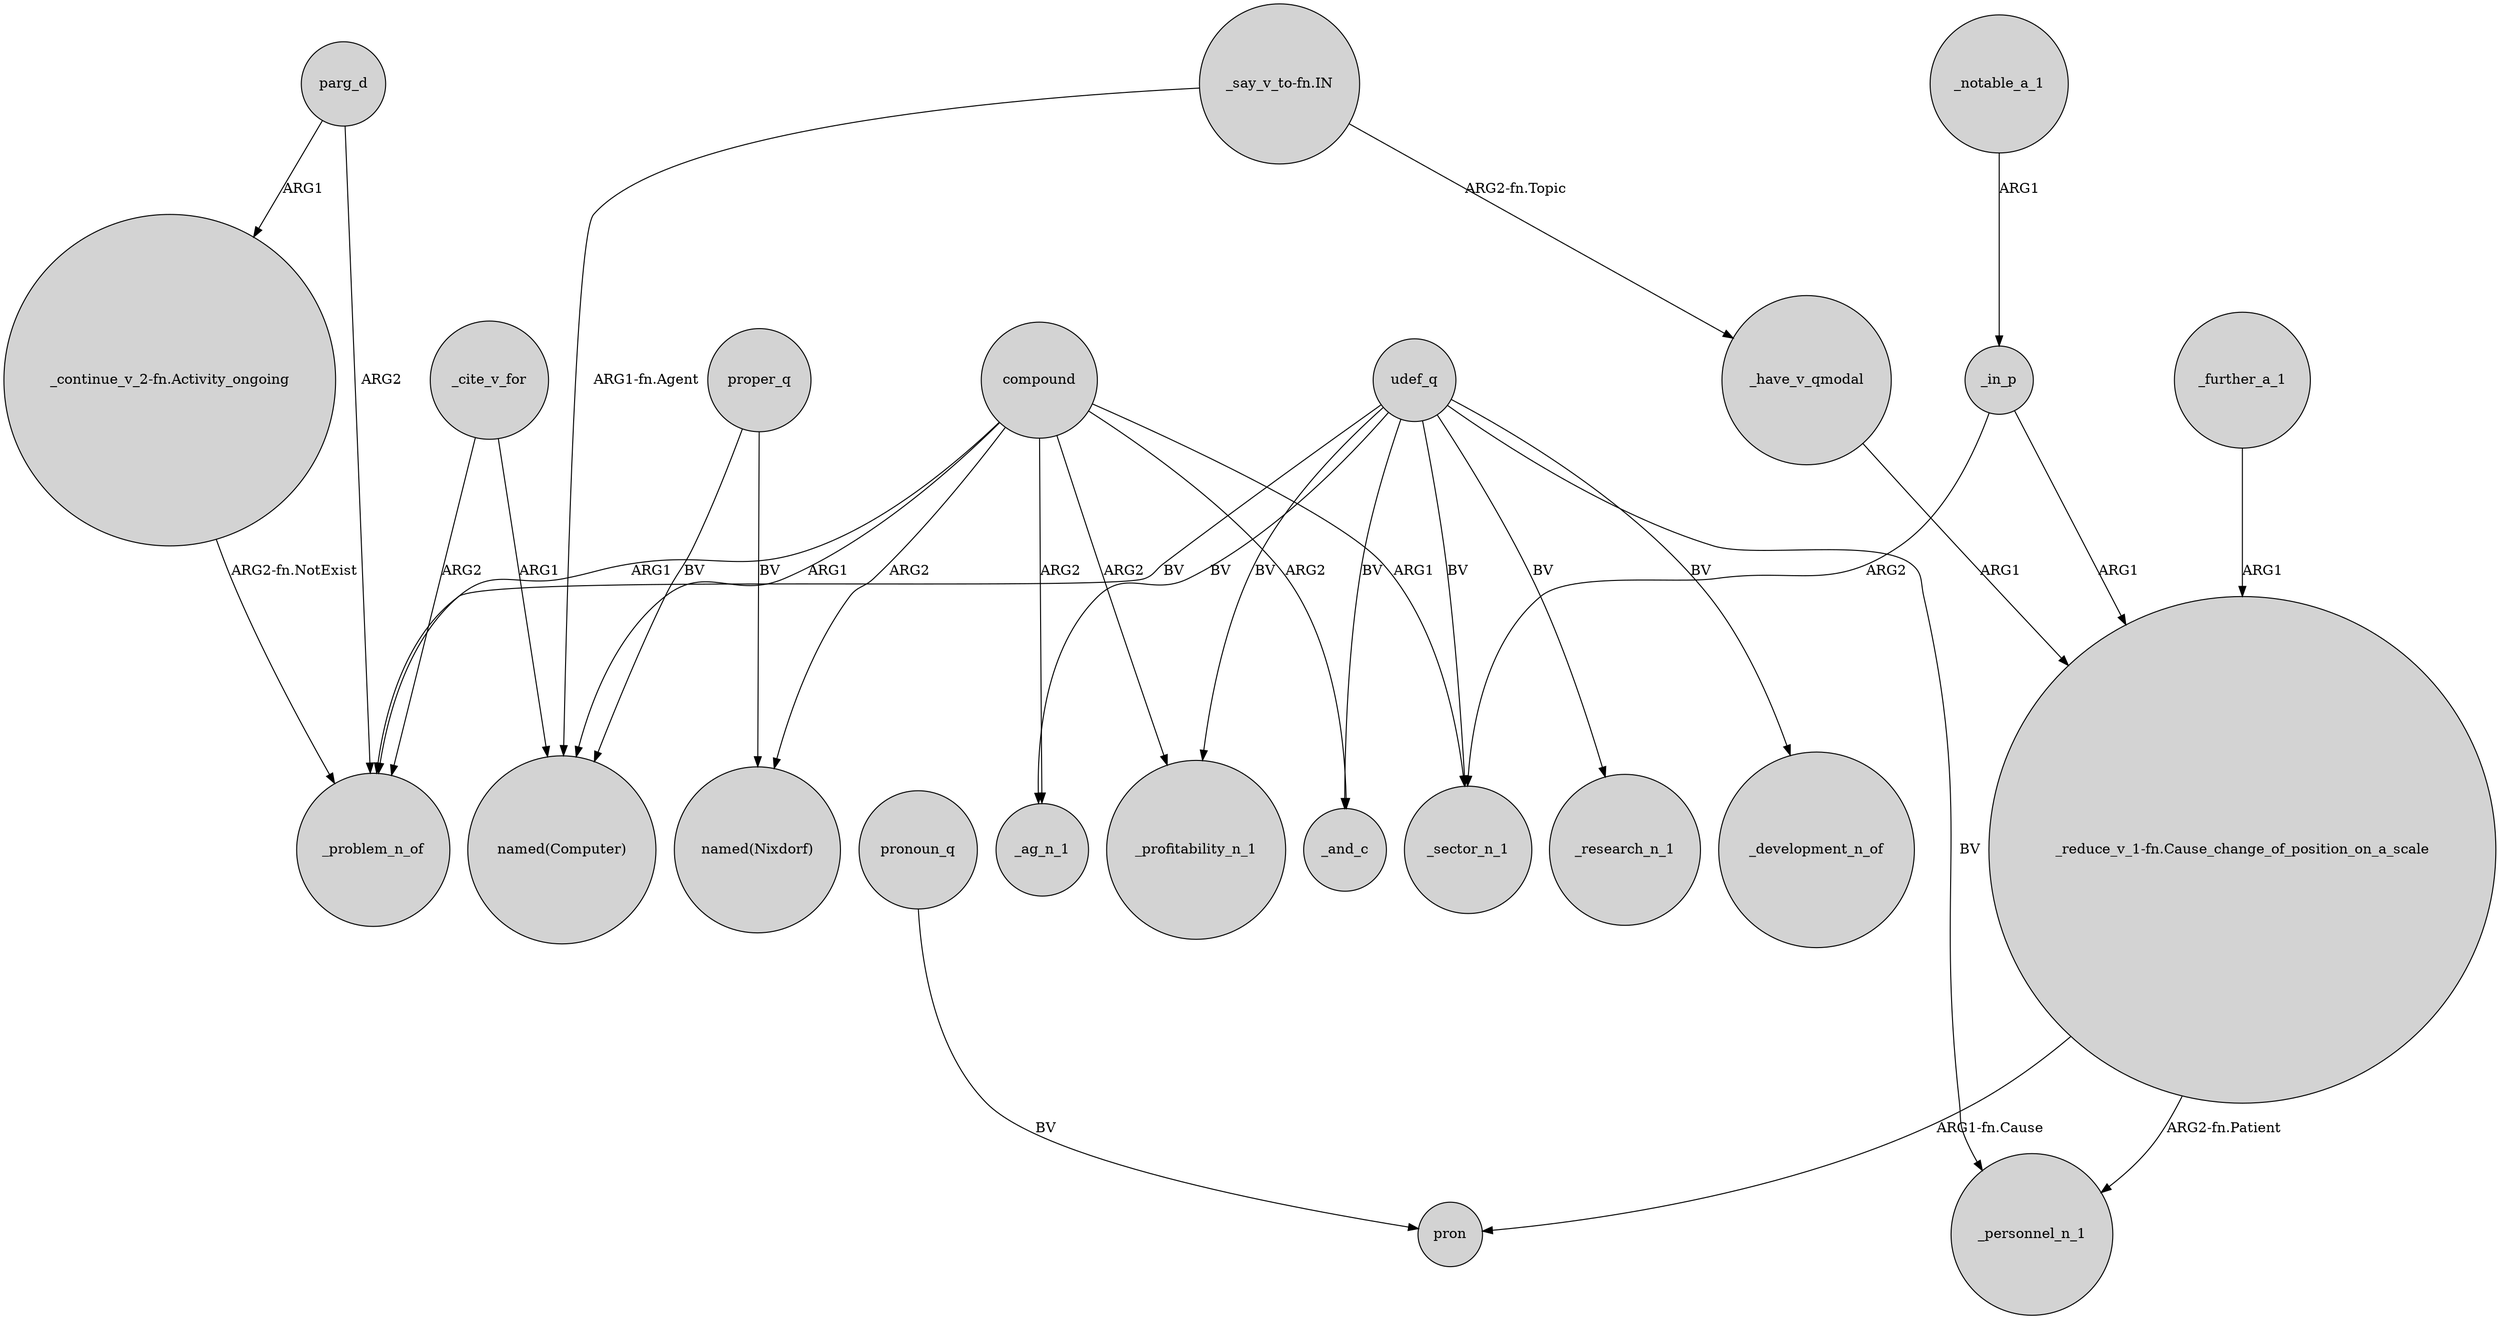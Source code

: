 digraph {
	node [shape=circle style=filled]
	parg_d -> "_continue_v_2-fn.Activity_ongoing" [label=ARG1]
	_in_p -> _sector_n_1 [label=ARG2]
	compound -> _profitability_n_1 [label=ARG2]
	"_say_v_to-fn.IN" -> _have_v_qmodal [label="ARG2-fn.Topic"]
	_have_v_qmodal -> "_reduce_v_1-fn.Cause_change_of_position_on_a_scale" [label=ARG1]
	_in_p -> "_reduce_v_1-fn.Cause_change_of_position_on_a_scale" [label=ARG1]
	compound -> _sector_n_1 [label=ARG1]
	"_say_v_to-fn.IN" -> "named(Computer)" [label="ARG1-fn.Agent"]
	_cite_v_for -> _problem_n_of [label=ARG2]
	udef_q -> _research_n_1 [label=BV]
	proper_q -> "named(Nixdorf)" [label=BV]
	udef_q -> _problem_n_of [label=BV]
	udef_q -> _ag_n_1 [label=BV]
	compound -> "named(Nixdorf)" [label=ARG2]
	compound -> _ag_n_1 [label=ARG2]
	udef_q -> _sector_n_1 [label=BV]
	compound -> "named(Computer)" [label=ARG1]
	_further_a_1 -> "_reduce_v_1-fn.Cause_change_of_position_on_a_scale" [label=ARG1]
	pronoun_q -> pron [label=BV]
	compound -> _and_c [label=ARG2]
	compound -> _problem_n_of [label=ARG1]
	_cite_v_for -> "named(Computer)" [label=ARG1]
	udef_q -> _profitability_n_1 [label=BV]
	parg_d -> _problem_n_of [label=ARG2]
	"_continue_v_2-fn.Activity_ongoing" -> _problem_n_of [label="ARG2-fn.NotExist"]
	"_reduce_v_1-fn.Cause_change_of_position_on_a_scale" -> _personnel_n_1 [label="ARG2-fn.Patient"]
	udef_q -> _personnel_n_1 [label=BV]
	proper_q -> "named(Computer)" [label=BV]
	udef_q -> _development_n_of [label=BV]
	"_reduce_v_1-fn.Cause_change_of_position_on_a_scale" -> pron [label="ARG1-fn.Cause"]
	udef_q -> _and_c [label=BV]
	_notable_a_1 -> _in_p [label=ARG1]
}
